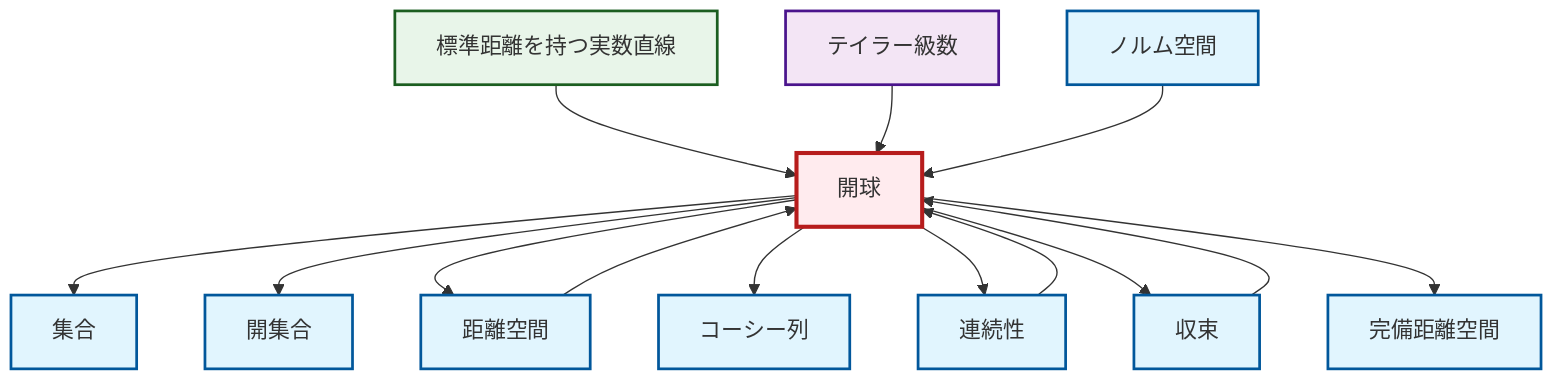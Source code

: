 graph TD
    classDef definition fill:#e1f5fe,stroke:#01579b,stroke-width:2px
    classDef theorem fill:#f3e5f5,stroke:#4a148c,stroke-width:2px
    classDef axiom fill:#fff3e0,stroke:#e65100,stroke-width:2px
    classDef example fill:#e8f5e9,stroke:#1b5e20,stroke-width:2px
    classDef current fill:#ffebee,stroke:#b71c1c,stroke-width:3px
    def-open-set["開集合"]:::definition
    thm-taylor-series["テイラー級数"]:::theorem
    def-complete-metric-space["完備距離空間"]:::definition
    def-open-ball["開球"]:::definition
    def-normed-vector-space["ノルム空間"]:::definition
    ex-real-line-metric["標準距離を持つ実数直線"]:::example
    def-cauchy-sequence["コーシー列"]:::definition
    def-metric-space["距離空間"]:::definition
    def-set["集合"]:::definition
    def-continuity["連続性"]:::definition
    def-convergence["収束"]:::definition
    def-open-ball --> def-set
    ex-real-line-metric --> def-open-ball
    def-open-ball --> def-open-set
    def-open-ball --> def-metric-space
    thm-taylor-series --> def-open-ball
    def-open-ball --> def-cauchy-sequence
    def-open-ball --> def-continuity
    def-continuity --> def-open-ball
    def-normed-vector-space --> def-open-ball
    def-convergence --> def-open-ball
    def-open-ball --> def-convergence
    def-open-ball --> def-complete-metric-space
    def-metric-space --> def-open-ball
    class def-open-ball current